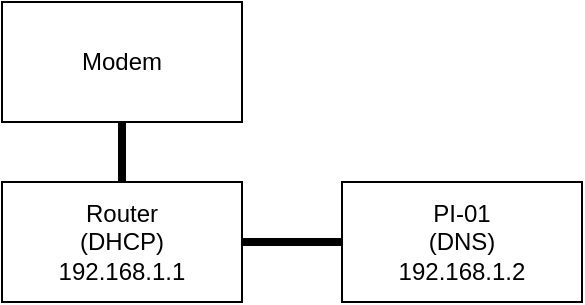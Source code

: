 <mxfile version="16.5.6" type="github">
  <diagram id="ZlZxUqYzVOOaiIdk32MT" name="Page-1">
    <mxGraphModel dx="2062" dy="1114" grid="1" gridSize="10" guides="1" tooltips="1" connect="1" arrows="1" fold="1" page="1" pageScale="1" pageWidth="1100" pageHeight="850" math="0" shadow="0">
      <root>
        <mxCell id="0" />
        <mxCell id="1" parent="0" />
        <mxCell id="VaQZiIwi53ZDD21OUIRq-1" value="" style="group" vertex="1" connectable="0" parent="1">
          <mxGeometry x="470" y="120" width="290" height="150" as="geometry" />
        </mxCell>
        <mxCell id="AtH_D0fYJWxPFJwmxlsa-1" value="Modem" style="rounded=0;whiteSpace=wrap;html=1;fontFamily=Helvetica;" parent="VaQZiIwi53ZDD21OUIRq-1" vertex="1">
          <mxGeometry width="120" height="60" as="geometry" />
        </mxCell>
        <mxCell id="AtH_D0fYJWxPFJwmxlsa-2" value="Router&lt;br&gt;(DHCP)&lt;br&gt;192.168.1.1" style="rounded=0;whiteSpace=wrap;html=1;fontFamily=Helvetica;" parent="VaQZiIwi53ZDD21OUIRq-1" vertex="1">
          <mxGeometry y="90" width="120" height="60" as="geometry" />
        </mxCell>
        <mxCell id="AtH_D0fYJWxPFJwmxlsa-3" value="PI-01&lt;br&gt;(DNS)&lt;br&gt;192.168.1.2" style="rounded=0;whiteSpace=wrap;html=1;fontFamily=Helvetica;" parent="VaQZiIwi53ZDD21OUIRq-1" vertex="1">
          <mxGeometry x="170" y="90" width="120" height="60" as="geometry" />
        </mxCell>
        <mxCell id="AtH_D0fYJWxPFJwmxlsa-4" value="" style="endArrow=none;html=1;rounded=0;fontFamily=Helvetica;entryX=0.5;entryY=1;entryDx=0;entryDy=0;strokeWidth=4;" parent="VaQZiIwi53ZDD21OUIRq-1" target="AtH_D0fYJWxPFJwmxlsa-1" edge="1">
          <mxGeometry width="50" height="50" relative="1" as="geometry">
            <mxPoint x="60" y="90" as="sourcePoint" />
            <mxPoint x="110" y="300" as="targetPoint" />
          </mxGeometry>
        </mxCell>
        <mxCell id="AtH_D0fYJWxPFJwmxlsa-5" value="" style="endArrow=none;html=1;rounded=0;fontFamily=Helvetica;entryX=1;entryY=0.5;entryDx=0;entryDy=0;strokeWidth=4;exitX=0;exitY=0.5;exitDx=0;exitDy=0;" parent="VaQZiIwi53ZDD21OUIRq-1" source="AtH_D0fYJWxPFJwmxlsa-3" target="AtH_D0fYJWxPFJwmxlsa-2" edge="1">
          <mxGeometry width="50" height="50" relative="1" as="geometry">
            <mxPoint x="160" y="160" as="sourcePoint" />
            <mxPoint x="70" y="70" as="targetPoint" />
          </mxGeometry>
        </mxCell>
      </root>
    </mxGraphModel>
  </diagram>
</mxfile>
